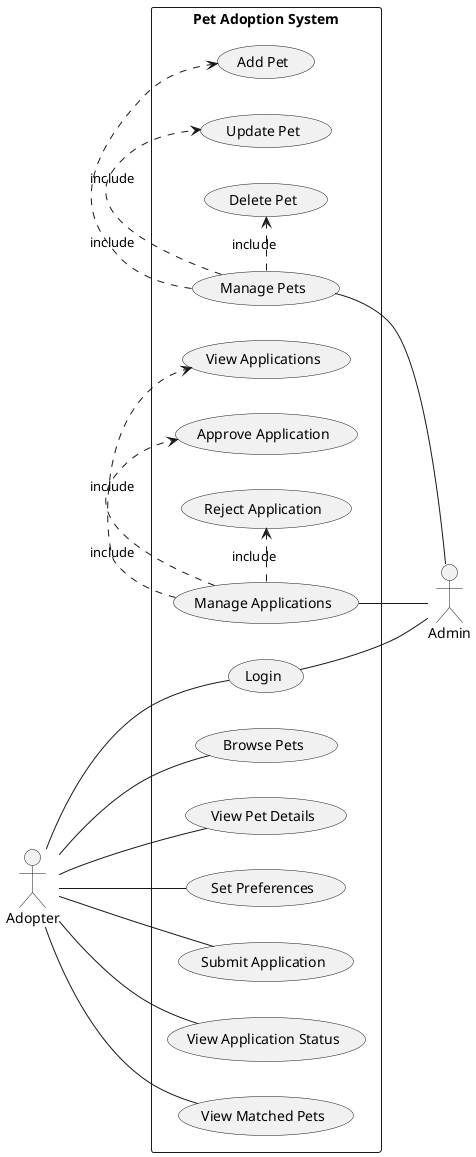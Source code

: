 @startuml usecase
left to right direction

actor Adopter
actor Admin

rectangle "Pet Adoption System" {
  Adopter -- (Login)
  Adopter -- (Browse Pets)
  Adopter -- (View Pet Details)
  Adopter -- (Set Preferences)
  Adopter -- (Submit Application)
  Adopter -- (View Application Status)
  Adopter -- (View Matched Pets)

  (Login) -- Admin
  (Manage Pets) -- Admin
  (Manage Applications) -- Admin

  (Manage Pets) .> (Add Pet) : include
  (Manage Pets) .> (Update Pet) : include
  (Manage Pets) .> (Delete Pet) : include

  (Manage Applications) .> (View Applications) : include
  (Manage Applications) .> (Approve Application) : include
  (Manage Applications) .> (Reject Application) : include
}
@enduml